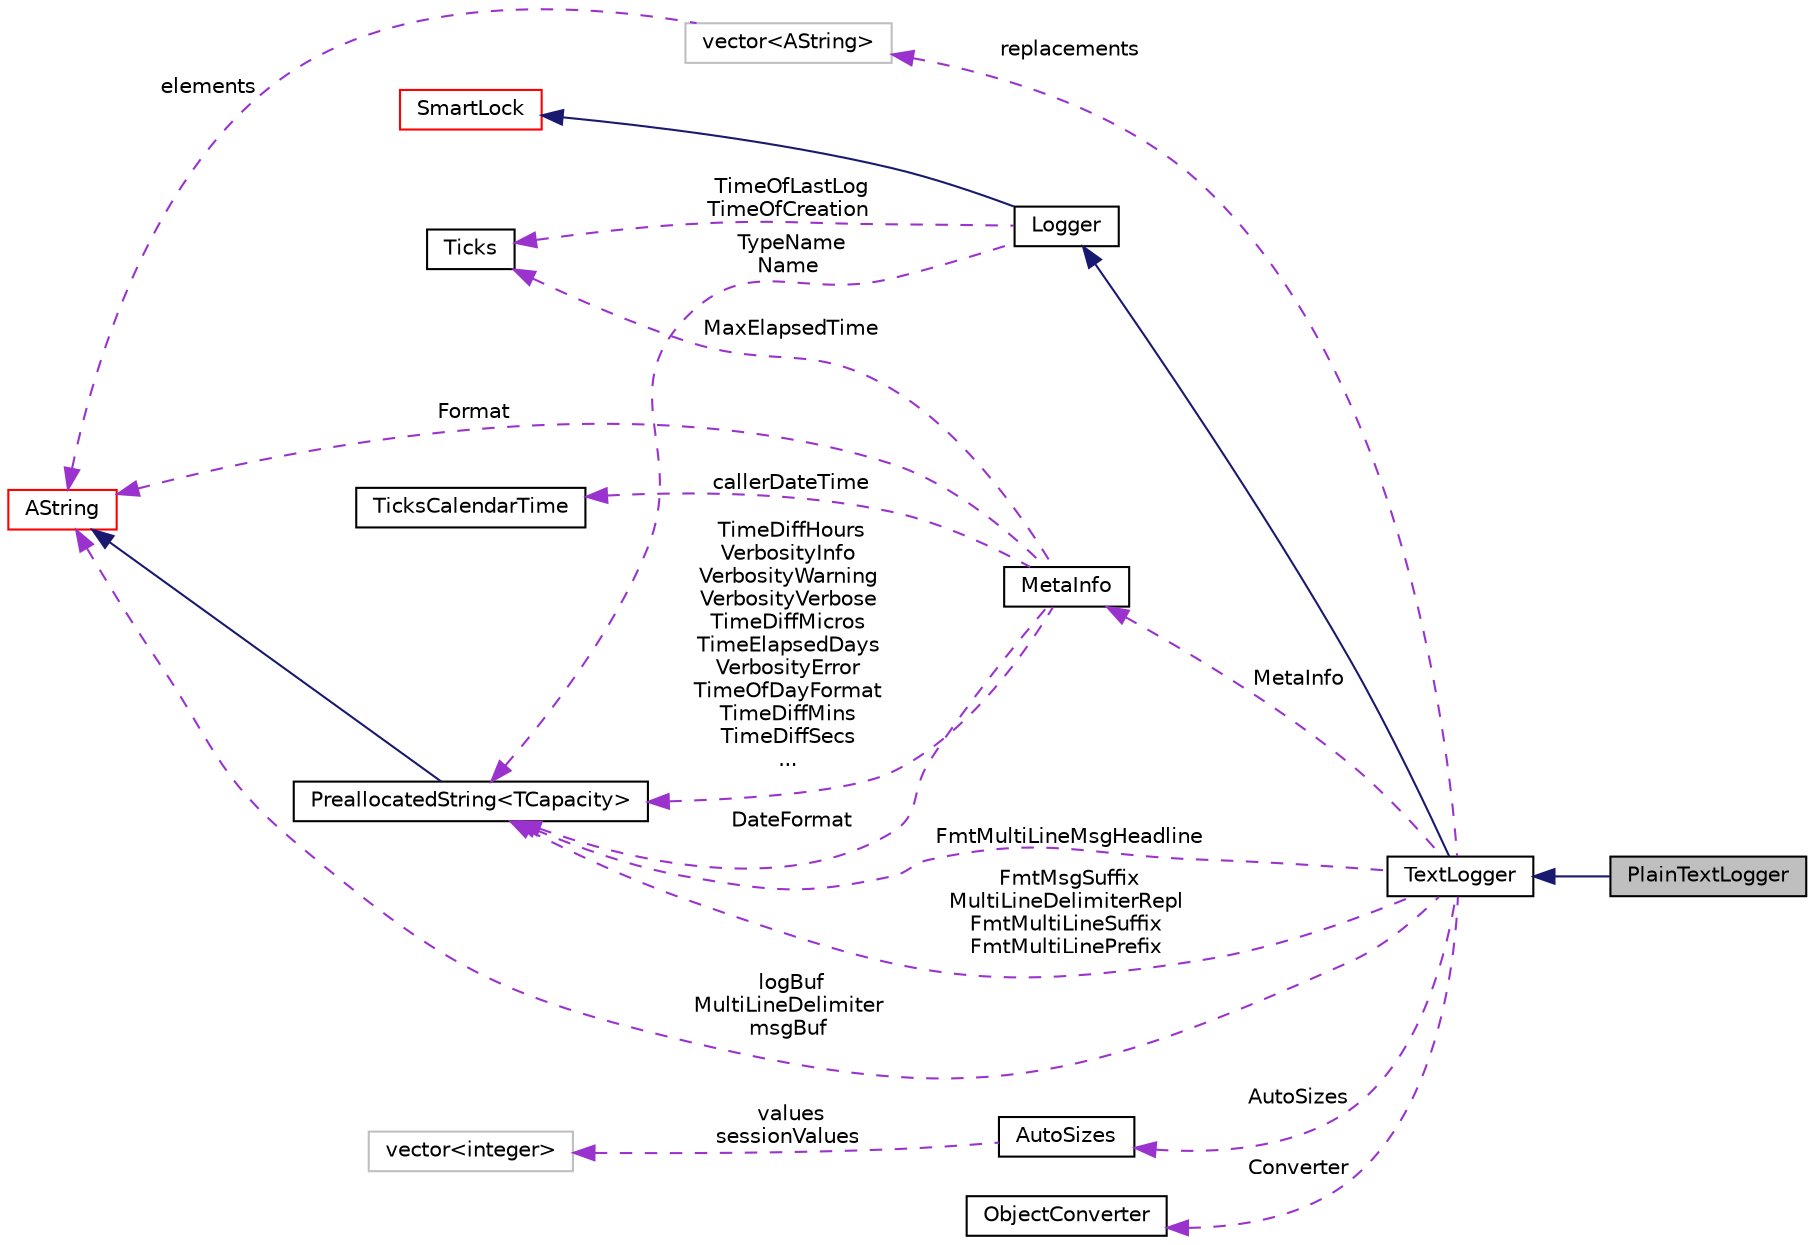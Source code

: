 digraph "PlainTextLogger"
{
  edge [fontname="Helvetica",fontsize="10",labelfontname="Helvetica",labelfontsize="10"];
  node [fontname="Helvetica",fontsize="10",shape=record];
  rankdir="LR";
  Node10 [label="PlainTextLogger",height=0.2,width=0.4,color="black", fillcolor="grey75", style="filled", fontcolor="black"];
  Node27 [label="vector\<AString\>",height=0.2,width=0.4,color="grey75", fillcolor="white", style="filled"];
  Node30 [label="vector\<integer\>",height=0.2,width=0.4,color="grey75", fillcolor="white", style="filled"];
  Node26 [label="PreallocatedString\<TCapacity\>",height=0.2,width=0.4,color="black", fillcolor="white", style="filled",URL="$classaworx_1_1lib_1_1strings_1_1PreallocatedString.html"];
  Node11 -> Node10 [dir="back",color="midnightblue",fontsize="10",style="solid",fontname="Helvetica"];
  Node12 -> Node11 [dir="back",color="midnightblue",fontsize="10",style="solid",fontname="Helvetica"];
  Node13 -> Node12 [dir="back",color="midnightblue",fontsize="10",style="solid",fontname="Helvetica"];
  Node21 -> Node11 [dir="back",color="darkorchid3",fontsize="10",style="dashed",label=" logBuf\nMultiLineDelimiter\nmsgBuf" ,fontname="Helvetica"];
  Node21 -> Node26 [dir="back",color="midnightblue",fontsize="10",style="solid",fontname="Helvetica"];
  Node21 -> Node27 [dir="back",color="darkorchid3",fontsize="10",style="dashed",label=" elements" ,fontname="Helvetica"];
  Node21 -> Node31 [dir="back",color="darkorchid3",fontsize="10",style="dashed",label=" Format" ,fontname="Helvetica"];
  Node25 -> Node12 [dir="back",color="darkorchid3",fontsize="10",style="dashed",label=" TimeOfLastLog\nTimeOfCreation" ,fontname="Helvetica"];
  Node25 -> Node31 [dir="back",color="darkorchid3",fontsize="10",style="dashed",label=" MaxElapsedTime" ,fontname="Helvetica"];
  Node26 -> Node11 [dir="back",color="darkorchid3",fontsize="10",style="dashed",label=" FmtMultiLineMsgHeadline" ,fontname="Helvetica"];
  Node26 -> Node11 [dir="back",color="darkorchid3",fontsize="10",style="dashed",label=" FmtMsgSuffix\nMultiLineDelimiterRepl\nFmtMultiLineSuffix\nFmtMultiLinePrefix" ,fontname="Helvetica"];
  Node26 -> Node12 [dir="back",color="darkorchid3",fontsize="10",style="dashed",label=" TypeName\nName" ,fontname="Helvetica"];
  Node26 -> Node31 [dir="back",color="darkorchid3",fontsize="10",style="dashed",label=" TimeDiffHours\nVerbosityInfo\nVerbosityWarning\nVerbosityVerbose\nTimeDiffMicros\nTimeElapsedDays\nVerbosityError\nTimeOfDayFormat\nTimeDiffMins\nTimeDiffSecs\n..." ,fontname="Helvetica"];
  Node26 -> Node31 [dir="back",color="darkorchid3",fontsize="10",style="dashed",label=" DateFormat" ,fontname="Helvetica"];
  Node27 -> Node11 [dir="back",color="darkorchid3",fontsize="10",style="dashed",label=" replacements" ,fontname="Helvetica"];
  Node29 -> Node11 [dir="back",color="darkorchid3",fontsize="10",style="dashed",label=" AutoSizes" ,fontname="Helvetica"];
  Node30 -> Node29 [dir="back",color="darkorchid3",fontsize="10",style="dashed",label=" values\nsessionValues" ,fontname="Helvetica"];
  Node31 -> Node11 [dir="back",color="darkorchid3",fontsize="10",style="dashed",label=" MetaInfo" ,fontname="Helvetica"];
  Node32 -> Node31 [dir="back",color="darkorchid3",fontsize="10",style="dashed",label=" callerDateTime" ,fontname="Helvetica"];
  Node33 -> Node11 [dir="back",color="darkorchid3",fontsize="10",style="dashed",label=" Converter" ,fontname="Helvetica"];
  Node11 [label="TextLogger",height=0.2,width=0.4,color="black", fillcolor="white", style="filled",URL="$classaworx_1_1lox_1_1core_1_1textlogger_1_1TextLogger.html"];
  Node12 [label="Logger",height=0.2,width=0.4,color="black", fillcolor="white", style="filled",URL="$classaworx_1_1lox_1_1core_1_1Logger.html"];
  Node13 [label="SmartLock",height=0.2,width=0.4,color="red", fillcolor="white", style="filled",URL="$classaworx_1_1lib_1_1threads_1_1SmartLock.html"];
  Node25 [label="Ticks",height=0.2,width=0.4,color="black", fillcolor="white", style="filled",URL="$classaworx_1_1lib_1_1time_1_1Ticks.html"];
  Node21 [label="AString",height=0.2,width=0.4,color="red", fillcolor="white", style="filled",URL="$classaworx_1_1lib_1_1strings_1_1AString.html"];
  Node29 [label="AutoSizes",height=0.2,width=0.4,color="black", fillcolor="white", style="filled",URL="$classaworx_1_1lib_1_1strings_1_1util_1_1AutoSizes.html"];
  Node31 [label="MetaInfo",height=0.2,width=0.4,color="black", fillcolor="white", style="filled",URL="$classaworx_1_1lox_1_1core_1_1textlogger_1_1MetaInfo.html"];
  Node32 [label="TicksCalendarTime",height=0.2,width=0.4,color="black", fillcolor="white", style="filled",URL="$classaworx_1_1lib_1_1time_1_1TicksCalendarTime.html"];
  Node33 [label="ObjectConverter",height=0.2,width=0.4,color="black", fillcolor="white", style="filled",URL="$classaworx_1_1lox_1_1core_1_1textlogger_1_1ObjectConverter.html"];
}

